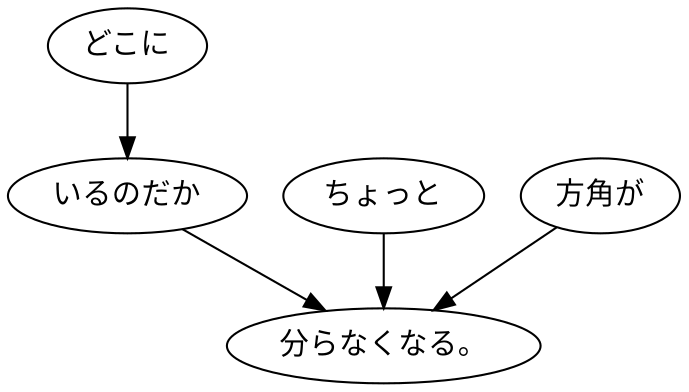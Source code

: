 digraph graph1851 {
	node0 [label="どこに"];
	node1 [label="いるのだか"];
	node2 [label="ちょっと"];
	node3 [label="方角が"];
	node4 [label="分らなくなる。"];
	node0 -> node1;
	node1 -> node4;
	node2 -> node4;
	node3 -> node4;
}
